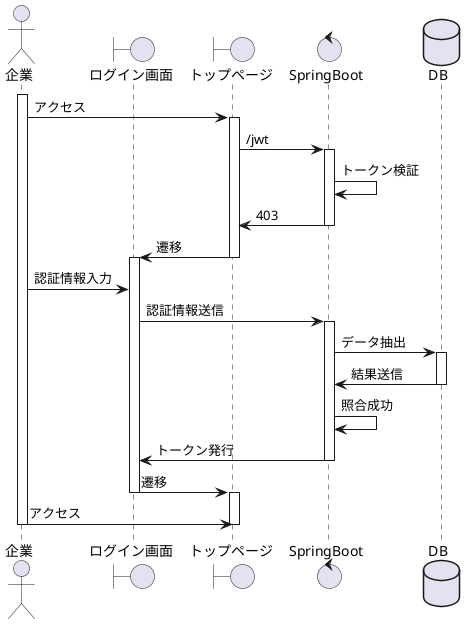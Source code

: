 @startuml springboot-jwt

actor 企業 as company
boundary ログイン画面 as login
boundary トップページ as top
control SpringBoot as sb
database DB

activate company
company -> top : アクセス

activate top
top -> sb : /jwt

activate sb
sb -> sb : トークン検証

sb -> top : 403
deactivate sb

top -> login : 遷移
deactivate top

activate login
company -> login : 認証情報入力
login -> sb : 認証情報送信

activate sb
sb -> DB : データ抽出

activate DB
DB -> sb : 結果送信
deactivate DB

sb -> sb : 照合成功
sb -> login : トークン発行
deactivate sb

login -> top : 遷移
deactivate login

activate top
company -> top : アクセス

deactivate company
deactivate login
deactivate top
deactivate sb

@enduml